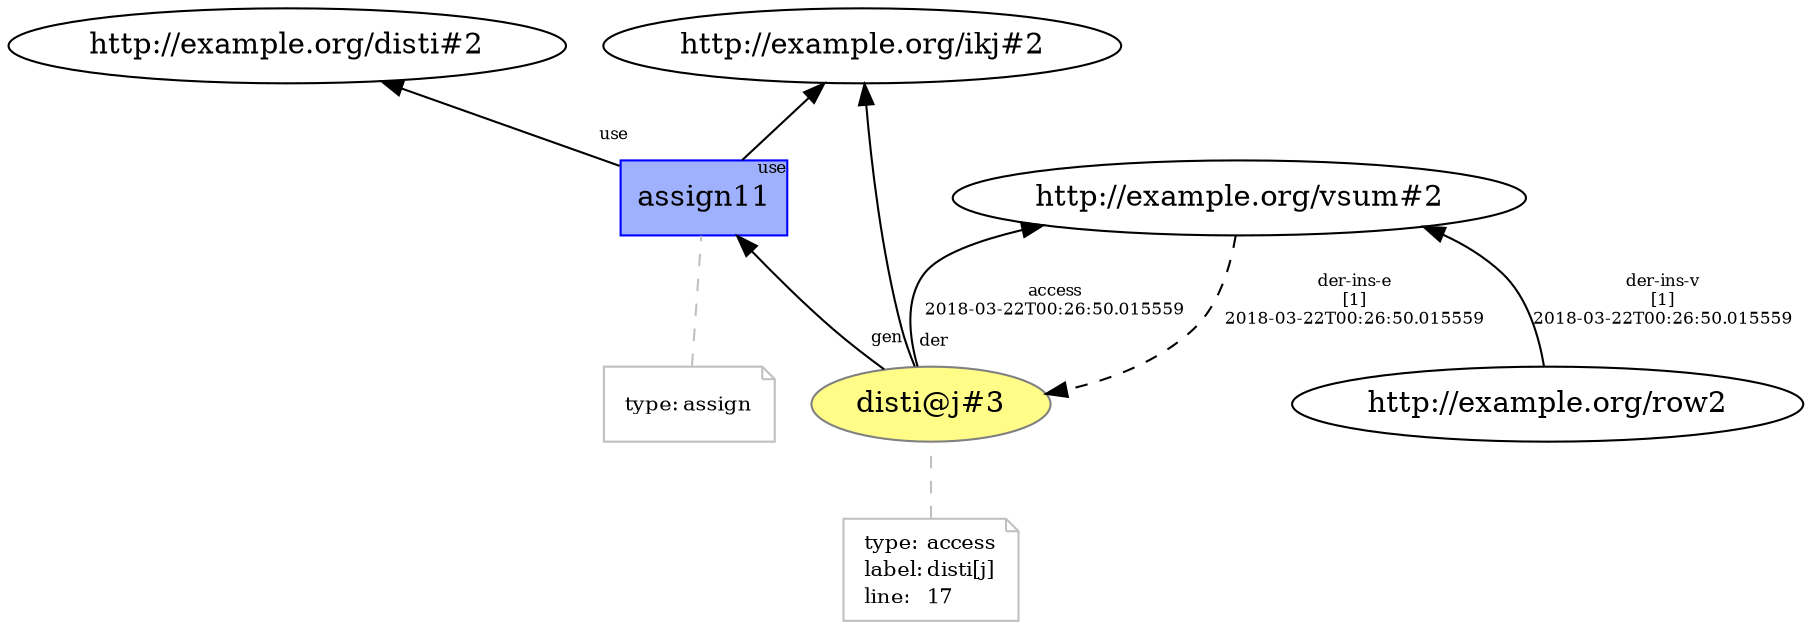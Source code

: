digraph "PROV" { size="16,12"; rankdir="BT";
"http://example.org/disti@j#3" [fillcolor="#FFFC87",color="#808080",style="filled",label="disti@j#3",URL="http://example.org/disti@j#3"]
"-attrs0" [color="gray",shape="note",fontsize="10",fontcolor="black",label=<<TABLE cellpadding="0" border="0">
	<TR>
	    <TD align="left">type:</TD>
	    <TD align="left">access</TD>
	</TR>
	<TR>
	    <TD align="left">label:</TD>
	    <TD align="left">disti[j]</TD>
	</TR>
	<TR>
	    <TD align="left">line:</TD>
	    <TD align="left">17</TD>
	</TR>
</TABLE>>]
"-attrs0" -> "http://example.org/disti@j#3" [color="gray",style="dashed",arrowhead="none"]
"http://example.org/row2" -> "http://example.org/vsum#2" [fontsize="8",distance="1.5",angle="60.0",rotation="20",label="der-ins-v
[1]
2018-03-22T00:26:50.015559"]
"http://example.org/vsum#2" -> "http://example.org/disti@j#3" [fontsize="8",distance="1.5",angle="60.0",rotation="20",label="der-ins-e
[1]
2018-03-22T00:26:50.015559",style="dashed"]
"http://example.org/disti@j#3" -> "http://example.org/vsum#2" [fontsize="8",distance="1.5",angle="60.0",rotation="20",label="access
2018-03-22T00:26:50.015559"]
"http://example.org/assign11" [fillcolor="#9FB1FC",color="#0000FF",shape="polygon",sides="4",style="filled",label="assign11",URL="http://example.org/assign11"]
"-attrs1" [color="gray",shape="note",fontsize="10",fontcolor="black",label=<<TABLE cellpadding="0" border="0">
	<TR>
	    <TD align="left">type:</TD>
	    <TD align="left">assign</TD>
	</TR>
</TABLE>>]
"-attrs1" -> "http://example.org/assign11" [color="gray",style="dashed",arrowhead="none"]
"http://example.org/disti@j#3" -> "http://example.org/ikj#2" [labelfontsize="8",labeldistance="1.5",labelangle="60.0",rotation="20",taillabel="der"]
"http://example.org/assign11" -> "http://example.org/disti#2" [labelfontsize="8",labeldistance="1.5",labelangle="60.0",rotation="20",taillabel="use"]
"http://example.org/assign11" -> "http://example.org/ikj#2" [labelfontsize="8",labeldistance="1.5",labelangle="60.0",rotation="20",taillabel="use"]
"http://example.org/disti@j#3" -> "http://example.org/assign11" [labelfontsize="8",labeldistance="1.5",labelangle="60.0",rotation="20",taillabel="gen"]
}